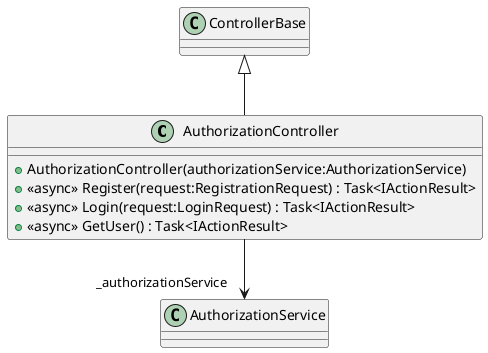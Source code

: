 @startuml
class AuthorizationController {
    + AuthorizationController(authorizationService:AuthorizationService)
    + <<async>> Register(request:RegistrationRequest) : Task<IActionResult>
    + <<async>> Login(request:LoginRequest) : Task<IActionResult>
    + <<async>> GetUser() : Task<IActionResult>
}
ControllerBase <|-- AuthorizationController
AuthorizationController --> "_authorizationService" AuthorizationService
@enduml
